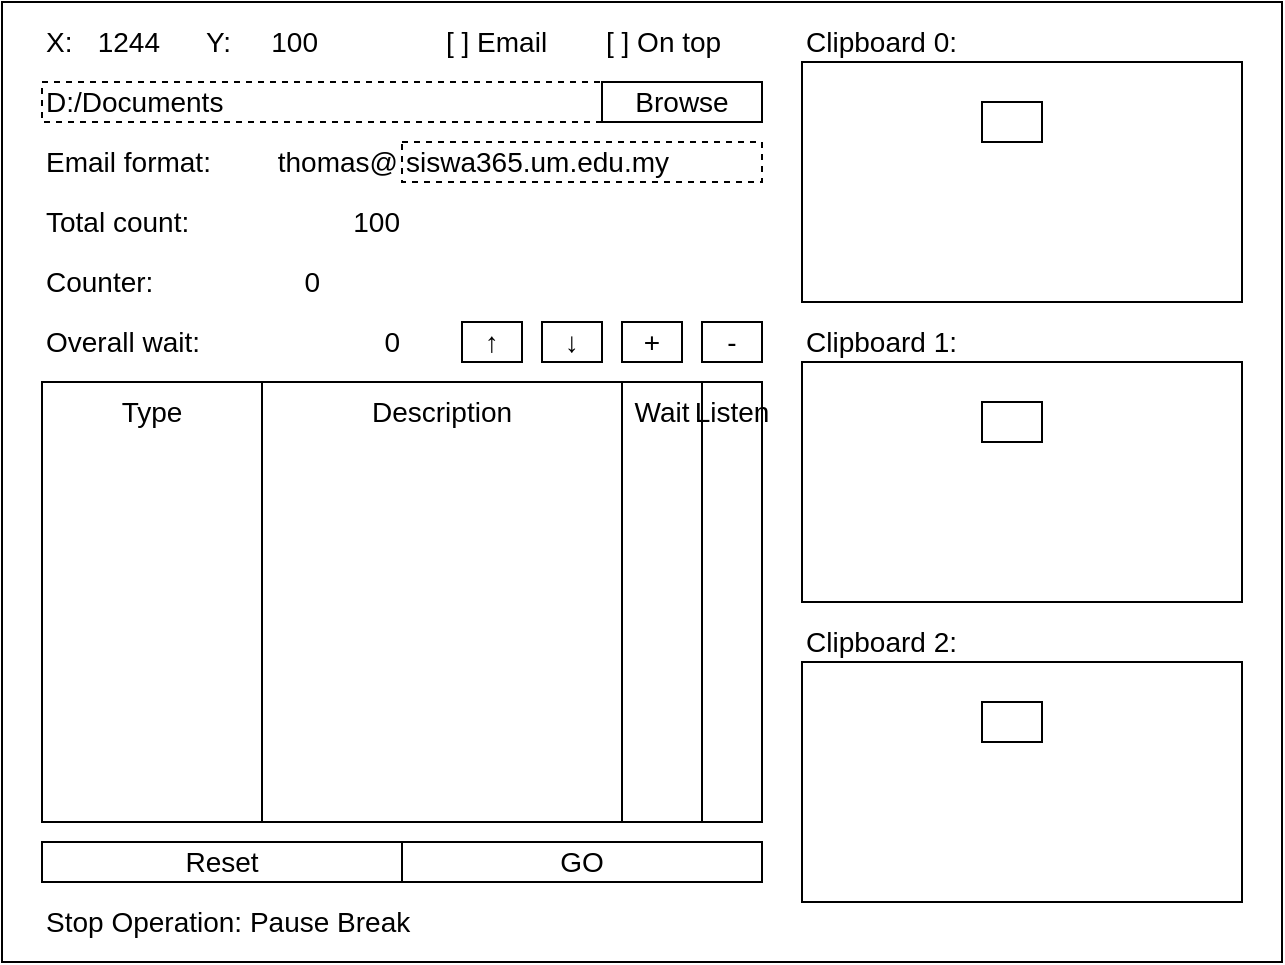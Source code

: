 <mxfile version="13.9.9" type="device"><diagram id="5q8YE5ow1dKqqnMlKBFf" name="Page-1"><mxGraphModel dx="600" dy="401" grid="1" gridSize="10" guides="1" tooltips="1" connect="1" arrows="1" fold="1" page="1" pageScale="1" pageWidth="1600" pageHeight="900" math="0" shadow="0"><root><mxCell id="0"/><mxCell id="1" parent="0"/><mxCell id="KONz0_YcRKRV6tgVOzT6-1" value="" style="rounded=0;whiteSpace=wrap;html=1;fillColor=none;connectable=0;allowArrows=0;" parent="1" vertex="1"><mxGeometry width="640" height="480" as="geometry"/></mxCell><mxCell id="f97dVwqD6YvFXitCKfEQ-7" value="" style="rounded=0;whiteSpace=wrap;html=1;strokeColor=#000000;fontSize=14;align=left;fillColor=none;" parent="1" vertex="1"><mxGeometry x="20" y="190" width="360" height="220" as="geometry"/></mxCell><mxCell id="M_oS5dkLPWa7jk9hRzXE-1" value="Type" style="rounded=0;whiteSpace=wrap;html=1;strokeColor=#000000;fontSize=14;align=center;fillColor=none;verticalAlign=top;" parent="1" vertex="1"><mxGeometry x="20" y="190" width="110" height="220" as="geometry"/></mxCell><mxCell id="M_oS5dkLPWa7jk9hRzXE-2" value="Wait" style="rounded=0;whiteSpace=wrap;html=1;strokeColor=#000000;fontSize=14;align=center;fillColor=none;verticalAlign=top;" parent="1" vertex="1"><mxGeometry x="310" y="190" width="40" height="220" as="geometry"/></mxCell><mxCell id="M_oS5dkLPWa7jk9hRzXE-3" value="Description" style="rounded=0;whiteSpace=wrap;html=1;strokeColor=#000000;fontSize=14;align=center;fillColor=none;verticalAlign=top;" parent="1" vertex="1"><mxGeometry x="130" y="190" width="180" height="220" as="geometry"/></mxCell><mxCell id="M_oS5dkLPWa7jk9hRzXE-4" value="Listen" style="rounded=0;whiteSpace=wrap;html=1;strokeColor=#000000;fontSize=14;align=center;fillColor=none;verticalAlign=top;" parent="1" vertex="1"><mxGeometry x="350" y="190" width="30" height="220" as="geometry"/></mxCell><mxCell id="KONz0_YcRKRV6tgVOzT6-2" value="X:" style="text;html=1;strokeColor=none;fillColor=none;align=left;verticalAlign=middle;whiteSpace=wrap;rounded=0;fontSize=14;" parent="1" vertex="1"><mxGeometry x="20" y="10" width="20" height="20" as="geometry"/></mxCell><mxCell id="KONz0_YcRKRV6tgVOzT6-3" value="Y:" style="text;html=1;strokeColor=none;fillColor=none;align=left;verticalAlign=middle;whiteSpace=wrap;rounded=0;fontSize=14;" parent="1" vertex="1"><mxGeometry x="100" y="10" width="20" height="20" as="geometry"/></mxCell><mxCell id="KONz0_YcRKRV6tgVOzT6-4" value="1244" style="text;html=1;strokeColor=none;fillColor=none;align=right;verticalAlign=middle;rounded=0;fontSize=14;" parent="1" vertex="1"><mxGeometry x="40" y="10" width="40" height="20" as="geometry"/></mxCell><mxCell id="KONz0_YcRKRV6tgVOzT6-5" value="100" style="text;html=1;strokeColor=none;fillColor=none;align=right;verticalAlign=middle;whiteSpace=wrap;rounded=0;fontSize=14;" parent="1" vertex="1"><mxGeometry x="120" y="10" width="40" height="20" as="geometry"/></mxCell><mxCell id="KONz0_YcRKRV6tgVOzT6-6" value="Reset" style="rounded=0;whiteSpace=wrap;html=1;fillColor=none;fontSize=14;" parent="1" vertex="1"><mxGeometry x="20" y="420" width="180" height="20" as="geometry"/></mxCell><mxCell id="f97dVwqD6YvFXitCKfEQ-1" value="D:/Documents" style="text;html=1;fillColor=none;align=left;verticalAlign=middle;whiteSpace=wrap;rounded=0;fontSize=14;strokeColor=#000000;dashed=1;" parent="1" vertex="1"><mxGeometry x="20" y="40" width="280" height="20" as="geometry"/></mxCell><mxCell id="f97dVwqD6YvFXitCKfEQ-2" value="Browse" style="rounded=0;whiteSpace=wrap;html=1;fillColor=none;fontSize=14;" parent="1" vertex="1"><mxGeometry x="300" y="40" width="80" height="20" as="geometry"/></mxCell><mxCell id="f97dVwqD6YvFXitCKfEQ-3" value="GO" style="rounded=0;whiteSpace=wrap;html=1;fillColor=none;fontSize=14;" parent="1" vertex="1"><mxGeometry x="200" y="420" width="180" height="20" as="geometry"/></mxCell><mxCell id="f97dVwqD6YvFXitCKfEQ-4" value="siswa365.um.edu.my" style="text;html=1;fillColor=none;align=left;verticalAlign=middle;whiteSpace=wrap;rounded=0;fontSize=14;strokeColor=#000000;dashed=1;" parent="1" vertex="1"><mxGeometry x="200" y="70" width="180" height="20" as="geometry"/></mxCell><mxCell id="f97dVwqD6YvFXitCKfEQ-5" value="thomas@" style="text;html=1;strokeColor=none;fillColor=none;align=right;verticalAlign=middle;whiteSpace=wrap;rounded=0;fontSize=14;" parent="1" vertex="1"><mxGeometry x="120" y="70" width="80" height="20" as="geometry"/></mxCell><mxCell id="f97dVwqD6YvFXitCKfEQ-6" value="Email format:" style="text;html=1;strokeColor=none;fillColor=none;align=left;verticalAlign=middle;rounded=0;fontSize=14;" parent="1" vertex="1"><mxGeometry x="20" y="70" width="100" height="20" as="geometry"/></mxCell><mxCell id="f97dVwqD6YvFXitCKfEQ-11" value="Stop Operation: Pause Break" style="text;html=1;strokeColor=none;fillColor=none;align=left;verticalAlign=middle;rounded=0;fontSize=14;" parent="1" vertex="1"><mxGeometry x="20" y="450" width="180" height="20" as="geometry"/></mxCell><mxCell id="f97dVwqD6YvFXitCKfEQ-12" value="Total count:" style="text;html=1;strokeColor=none;fillColor=none;align=left;verticalAlign=middle;rounded=0;fontSize=14;" parent="1" vertex="1"><mxGeometry x="20" y="100" width="100" height="20" as="geometry"/></mxCell><mxCell id="f97dVwqD6YvFXitCKfEQ-13" value="Counter:" style="text;html=1;strokeColor=none;fillColor=none;align=left;verticalAlign=middle;rounded=0;fontSize=14;" parent="1" vertex="1"><mxGeometry x="20" y="130" width="100" height="20" as="geometry"/></mxCell><mxCell id="f97dVwqD6YvFXitCKfEQ-14" value="100" style="text;html=1;strokeColor=none;fillColor=none;align=right;verticalAlign=middle;rounded=0;fontSize=14;" parent="1" vertex="1"><mxGeometry x="120" y="100" width="80" height="20" as="geometry"/></mxCell><mxCell id="f97dVwqD6YvFXitCKfEQ-15" value="0" style="text;html=1;strokeColor=none;fillColor=none;align=right;verticalAlign=middle;rounded=0;fontSize=14;" parent="1" vertex="1"><mxGeometry x="120" y="130" width="40" height="20" as="geometry"/></mxCell><mxCell id="f97dVwqD6YvFXitCKfEQ-16" value="" style="rounded=0;whiteSpace=wrap;html=1;strokeColor=#000000;fontSize=14;align=left;" parent="1" vertex="1"><mxGeometry x="400" y="30" width="220" height="120" as="geometry"/></mxCell><mxCell id="f97dVwqD6YvFXitCKfEQ-17" value="" style="rounded=0;whiteSpace=wrap;html=1;strokeColor=#000000;fontSize=14;align=left;" parent="1" vertex="1"><mxGeometry x="400" y="180" width="220" height="120" as="geometry"/></mxCell><mxCell id="f97dVwqD6YvFXitCKfEQ-18" value="" style="rounded=0;whiteSpace=wrap;html=1;strokeColor=#000000;fontSize=14;align=left;" parent="1" vertex="1"><mxGeometry x="400" y="330" width="220" height="120" as="geometry"/></mxCell><mxCell id="f97dVwqD6YvFXitCKfEQ-19" value="Clipboard 0:" style="text;html=1;strokeColor=none;fillColor=none;align=left;verticalAlign=middle;rounded=0;fontSize=14;" parent="1" vertex="1"><mxGeometry x="400" y="10" width="100" height="20" as="geometry"/></mxCell><mxCell id="f97dVwqD6YvFXitCKfEQ-20" value="Clipboard 1:" style="text;html=1;strokeColor=none;fillColor=none;align=left;verticalAlign=middle;rounded=0;fontSize=14;" parent="1" vertex="1"><mxGeometry x="400" y="160" width="100" height="20" as="geometry"/></mxCell><mxCell id="f97dVwqD6YvFXitCKfEQ-21" value="Clipboard 2:" style="text;html=1;strokeColor=none;fillColor=none;align=left;verticalAlign=middle;rounded=0;fontSize=14;" parent="1" vertex="1"><mxGeometry x="400" y="310" width="100" height="20" as="geometry"/></mxCell><mxCell id="M_oS5dkLPWa7jk9hRzXE-5" value="Overall wait:" style="text;html=1;strokeColor=none;fillColor=none;align=left;verticalAlign=middle;rounded=0;fontSize=14;" parent="1" vertex="1"><mxGeometry x="20" y="160" width="100" height="20" as="geometry"/></mxCell><mxCell id="M_oS5dkLPWa7jk9hRzXE-6" value="0" style="text;html=1;strokeColor=none;fillColor=none;align=right;verticalAlign=middle;rounded=0;fontSize=14;" parent="1" vertex="1"><mxGeometry x="120" y="160" width="80" height="20" as="geometry"/></mxCell><mxCell id="M_oS5dkLPWa7jk9hRzXE-7" value="-" style="rounded=0;whiteSpace=wrap;html=1;fillColor=none;fontSize=14;" parent="1" vertex="1"><mxGeometry x="350" y="160" width="30" height="20" as="geometry"/></mxCell><mxCell id="M_oS5dkLPWa7jk9hRzXE-8" value="+" style="rounded=0;whiteSpace=wrap;html=1;fillColor=none;fontSize=14;" parent="1" vertex="1"><mxGeometry x="310" y="160" width="30" height="20" as="geometry"/></mxCell><mxCell id="M_oS5dkLPWa7jk9hRzXE-9" value="↓" style="rounded=0;whiteSpace=wrap;html=1;fillColor=none;fontSize=14;" parent="1" vertex="1"><mxGeometry x="270" y="160" width="30" height="20" as="geometry"/></mxCell><mxCell id="M_oS5dkLPWa7jk9hRzXE-10" value="↑" style="rounded=0;whiteSpace=wrap;html=1;fillColor=none;fontSize=14;" parent="1" vertex="1"><mxGeometry x="230" y="160" width="30" height="20" as="geometry"/></mxCell><mxCell id="-MVJZN1Lz5vIG9U69Kv--1" value="[ ] On top" style="text;html=1;strokeColor=none;fillColor=none;align=left;verticalAlign=middle;whiteSpace=wrap;rounded=0;fontSize=14;" parent="1" vertex="1"><mxGeometry x="300" y="10" width="80" height="20" as="geometry"/></mxCell><mxCell id="_oIeHnYjrYbXwq90iFuC-1" value="[ ] Email" style="text;html=1;strokeColor=none;fillColor=none;align=left;verticalAlign=middle;whiteSpace=wrap;rounded=0;fontSize=14;" parent="1" vertex="1"><mxGeometry x="220" y="10" width="80" height="20" as="geometry"/></mxCell><mxCell id="mydUlQEaD0xj2mQSPcOc-1" value="" style="rounded=0;whiteSpace=wrap;html=1;" vertex="1" parent="1"><mxGeometry x="490" y="50" width="30" height="20" as="geometry"/></mxCell><mxCell id="mydUlQEaD0xj2mQSPcOc-2" value="" style="rounded=0;whiteSpace=wrap;html=1;" vertex="1" parent="1"><mxGeometry x="490" y="200" width="30" height="20" as="geometry"/></mxCell><mxCell id="mydUlQEaD0xj2mQSPcOc-3" value="" style="rounded=0;whiteSpace=wrap;html=1;" vertex="1" parent="1"><mxGeometry x="490" y="350" width="30" height="20" as="geometry"/></mxCell></root></mxGraphModel></diagram></mxfile>
